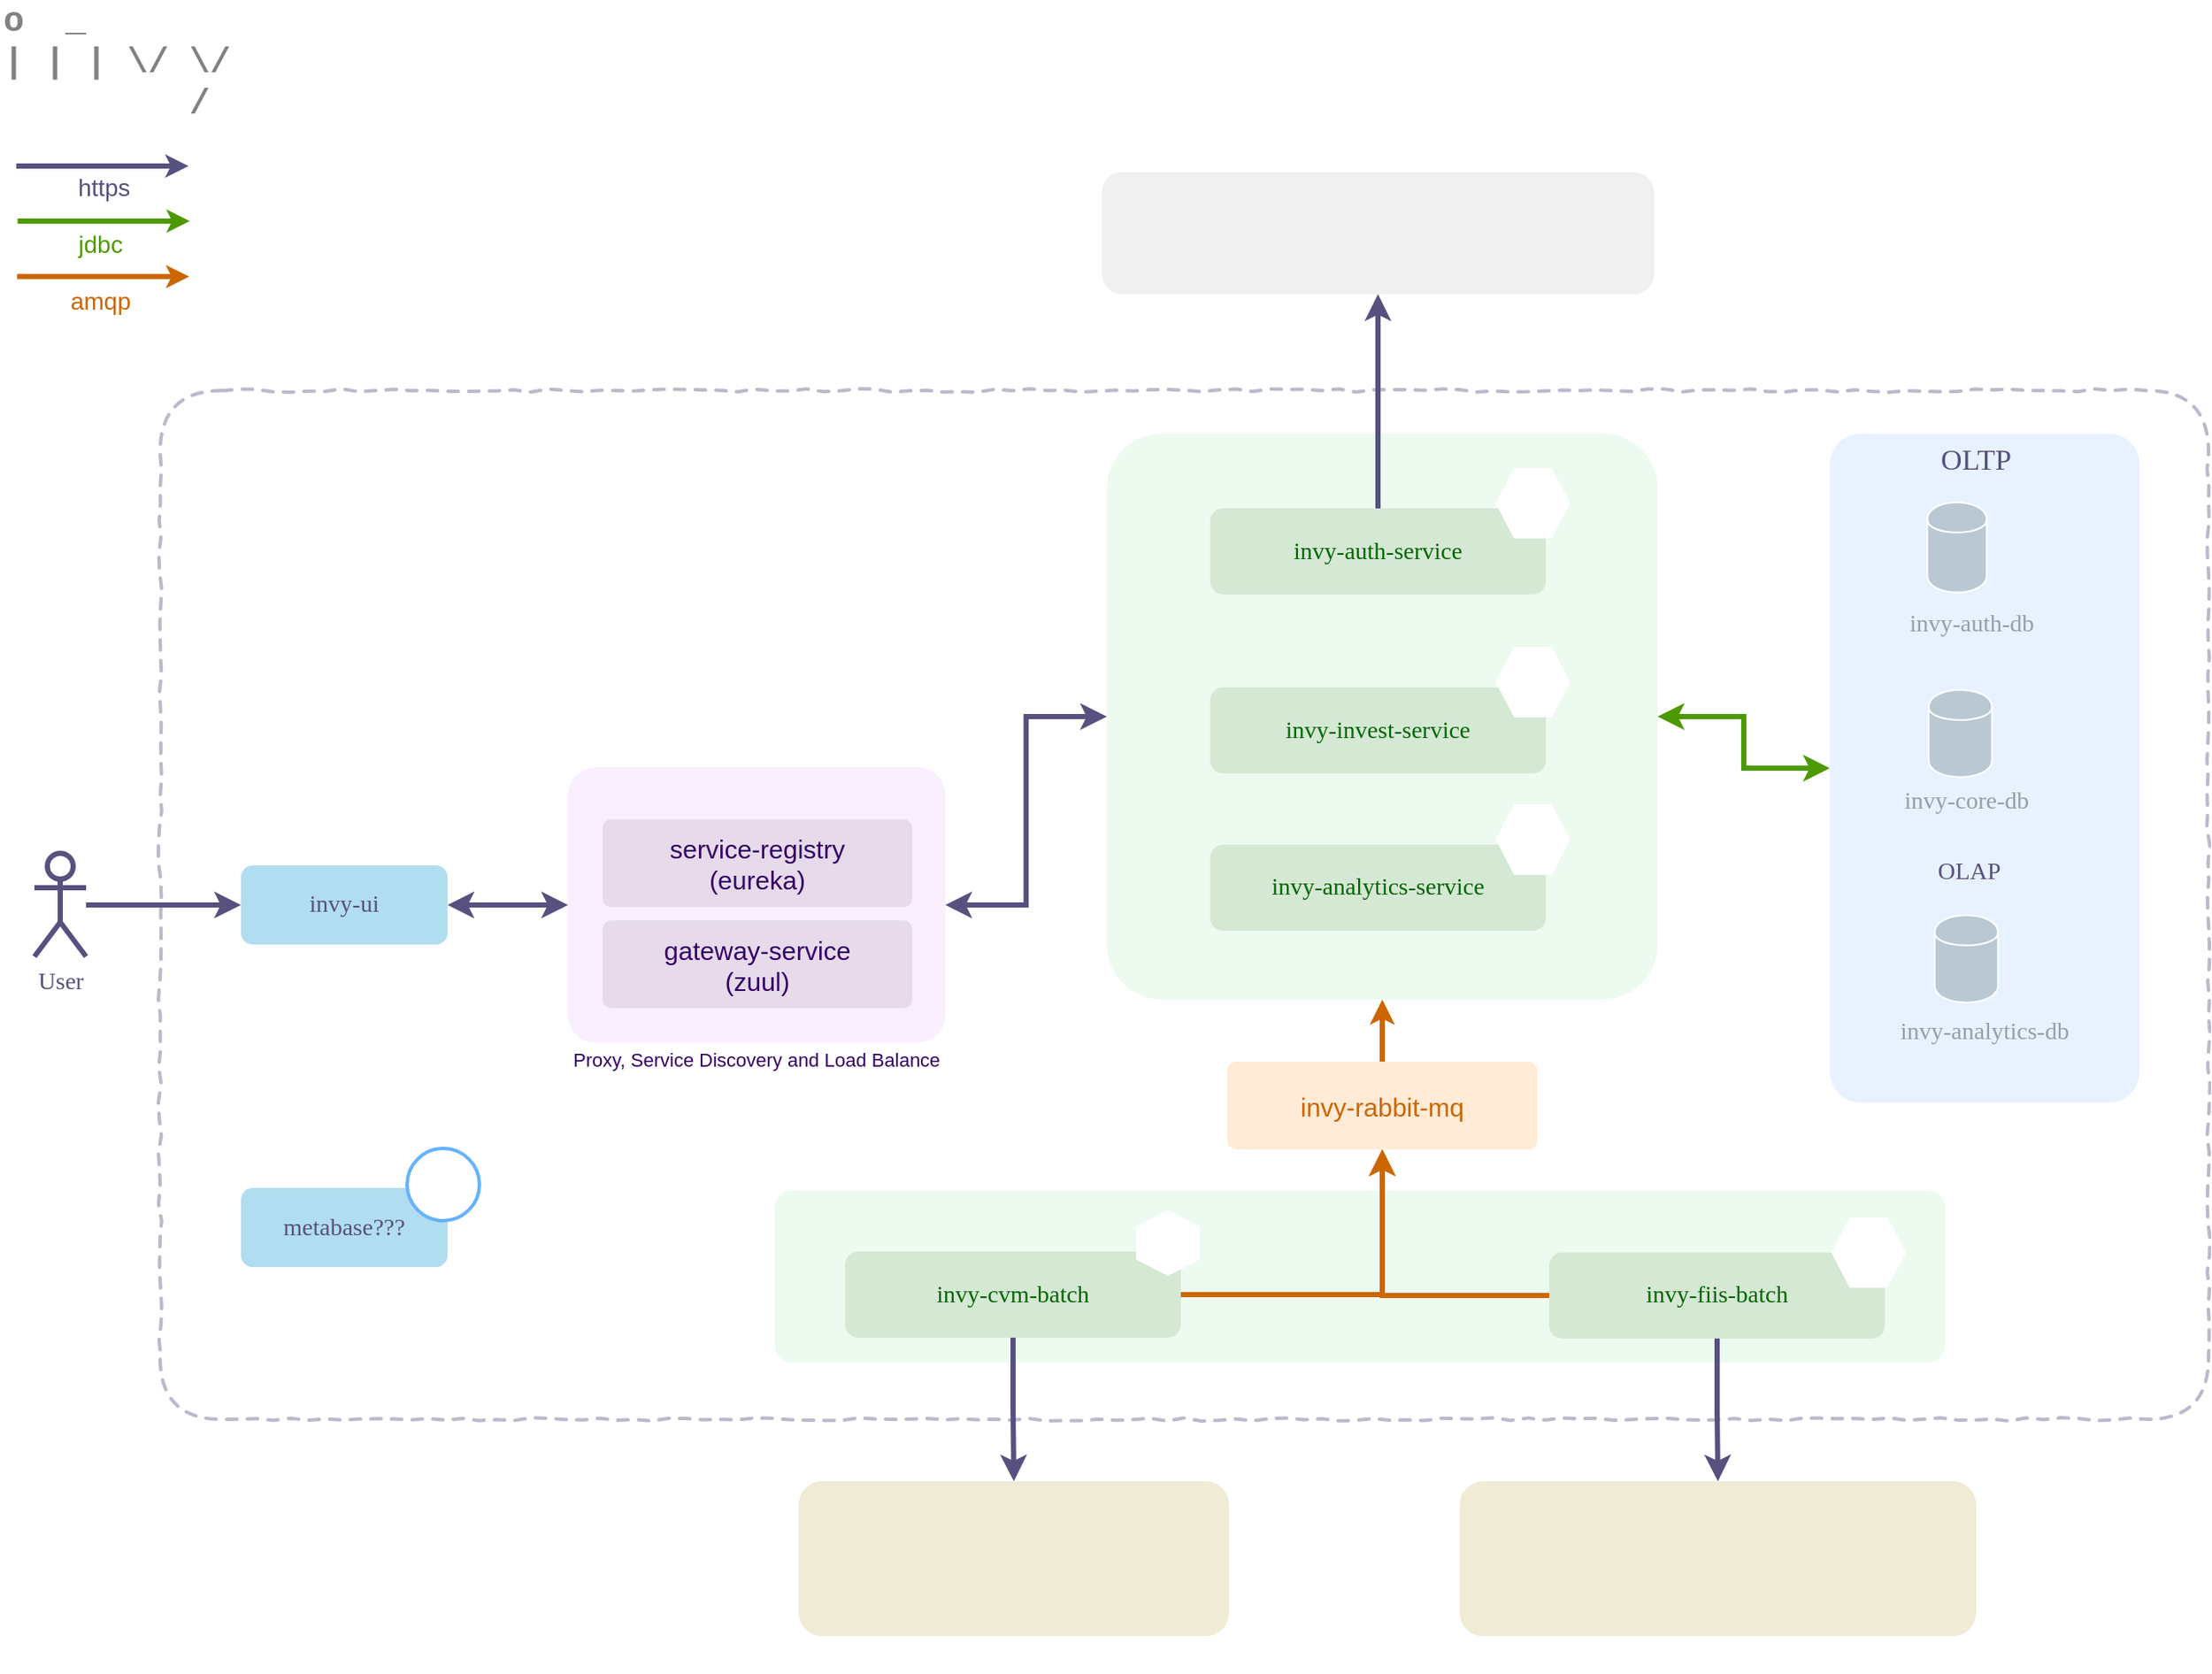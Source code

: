 <mxfile version="12.4.7" type="github">
  <diagram id="U5muAcYlw0ag1JCLRIDb" name="Page-1">
    <mxGraphModel dx="1231" dy="1101" grid="1" gridSize="10" guides="1" tooltips="1" connect="1" arrows="1" fold="1" page="1" pageScale="1" pageWidth="850" pageHeight="1100" math="0" shadow="0">
      <root>
        <mxCell id="0"/>
        <mxCell id="1" parent="0"/>
        <mxCell id="V0Xs-0CVrBQiGBR1F-wS-24" value="" style="rounded=1;whiteSpace=wrap;html=1;dashed=1;fillColor=none;fontSize=14;fontColor=#4D9900;opacity=40;strokeColor=#56517E;strokeWidth=2;arcSize=6;glass=0;comic=1;shadow=0;movable=0;resizable=0;rotatable=0;recursiveResize=0;editable=0;resizeHeight=0;resizeWidth=0;" parent="1" vertex="1">
          <mxGeometry x="103" y="236" width="1190" height="598" as="geometry"/>
        </mxCell>
        <mxCell id="fFbL5YQMe2po9hjQBBQq-3" value="" style="rounded=1;whiteSpace=wrap;html=1;fontSize=17;arcSize=10;fillColor=#EDFAEF;strokeColor=none;" parent="1" vertex="1">
          <mxGeometry x="460" y="701" width="680" height="100" as="geometry"/>
        </mxCell>
        <mxCell id="XNiuDohxMIJDn-E_BAAG-5" value="" style="rounded=1;whiteSpace=wrap;html=1;fontSize=17;arcSize=10;fillColor=#E3EEFF;strokeColor=none;opacity=80;" parent="1" vertex="1">
          <mxGeometry x="1073" y="261" width="180" height="389" as="geometry"/>
        </mxCell>
        <mxCell id="V0Xs-0CVrBQiGBR1F-wS-12" style="edgeStyle=orthogonalEdgeStyle;rounded=0;orthogonalLoop=1;jettySize=auto;html=1;endArrow=classic;endFill=1;strokeColor=#4D9900;strokeWidth=3;fontSize=14;fontColor=#56517E;startArrow=classic;startFill=1;" parent="1" source="XNiuDohxMIJDn-E_BAAG-1" target="XNiuDohxMIJDn-E_BAAG-5" edge="1">
          <mxGeometry relative="1" as="geometry"/>
        </mxCell>
        <mxCell id="XNiuDohxMIJDn-E_BAAG-1" value="" style="rounded=1;whiteSpace=wrap;html=1;fontSize=17;arcSize=10;fillColor=#EDFAEF;strokeColor=none;" parent="1" vertex="1">
          <mxGeometry x="653" y="261" width="320" height="329" as="geometry"/>
        </mxCell>
        <mxCell id="4SFKCHGJIZ1W-jkTVPGr-1" value="&lt;div style=&quot;font-size: 20px&quot;&gt;o&amp;nbsp; _&lt;/div&gt;&lt;div style=&quot;font-size: 20px&quot;&gt;| | | \/ \/&lt;/div&gt;&lt;div style=&quot;font-size: 20px&quot;&gt;&amp;nbsp; &amp;nbsp; &amp;nbsp; &amp;nbsp; &amp;nbsp;/&lt;/div&gt;" style="text;html=1;strokeColor=none;fillColor=none;align=left;verticalAlign=middle;whiteSpace=wrap;rounded=0;fontSize=20;fontFamily=Courier New;fontColor=#4D4D4D;fontStyle=1;textOpacity=70;" parent="1" vertex="1">
          <mxGeometry x="10" y="10" width="160" height="70" as="geometry"/>
        </mxCell>
        <mxCell id="4SFKCHGJIZ1W-jkTVPGr-7" style="edgeStyle=orthogonalEdgeStyle;rounded=0;orthogonalLoop=1;jettySize=auto;html=1;entryX=0;entryY=0.5;entryDx=0;entryDy=0;fontFamily=Tahoma;fontSize=14;fillColor=#d0cee2;strokeColor=#56517e;strokeWidth=3;fontColor=#56517E;" parent="1" source="4SFKCHGJIZ1W-jkTVPGr-4" target="4SFKCHGJIZ1W-jkTVPGr-3" edge="1">
          <mxGeometry relative="1" as="geometry"/>
        </mxCell>
        <mxCell id="4SFKCHGJIZ1W-jkTVPGr-4" value="User" style="shape=umlActor;verticalLabelPosition=bottom;labelBackgroundColor=#ffffff;verticalAlign=top;html=1;outlineConnect=0;fontFamily=Tahoma;fontSize=14;strokeWidth=3;strokeColor=#56517E;fontColor=#56517E;" parent="1" vertex="1">
          <mxGeometry x="30" y="505" width="30" height="60" as="geometry"/>
        </mxCell>
        <mxCell id="7_RaW1AWdkRF37Sx4alJ-11" value="OLTP" style="text;html=1;strokeColor=none;fillColor=none;align=center;verticalAlign=middle;whiteSpace=wrap;rounded=0;fontFamily=Tahoma;fontSize=17;fontColor=#56517E;" parent="1" vertex="1">
          <mxGeometry x="1138" y="266.5" width="40" height="20" as="geometry"/>
        </mxCell>
        <mxCell id="7_RaW1AWdkRF37Sx4alJ-12" value="" style="group" parent="1" vertex="1" connectable="0">
          <mxGeometry x="1123" y="410" width="70" height="71" as="geometry"/>
        </mxCell>
        <mxCell id="7_RaW1AWdkRF37Sx4alJ-13" value="" style="shape=cylinder;whiteSpace=wrap;html=1;boundedLbl=1;backgroundOutline=1;fontFamily=Tahoma;fontSize=14;fillColor=#bac8d3;strokeColor=#FFFFFF;" parent="7_RaW1AWdkRF37Sx4alJ-12" vertex="1">
          <mxGeometry x="7.368" width="36.842" height="50.714" as="geometry"/>
        </mxCell>
        <mxCell id="7_RaW1AWdkRF37Sx4alJ-14" value="" style="shape=image;html=1;verticalAlign=top;verticalLabelPosition=bottom;labelBackgroundColor=#ffffff;imageAspect=0;aspect=fixed;image=https://cdn4.iconfinder.com/data/icons/logos-brands-5/24/postgresql-128.png;strokeColor=#56517E;strokeWidth=3;fontFamily=Tahoma;fontSize=14;fontColor=#56517E;" parent="7_RaW1AWdkRF37Sx4alJ-12" vertex="1">
          <mxGeometry x="25.789" y="25.357" width="28.252" height="28.252" as="geometry"/>
        </mxCell>
        <mxCell id="XNiuDohxMIJDn-E_BAAG-3" value="&lt;span style=&quot;font-family: &amp;#34;tahoma&amp;#34; ; font-size: 14px&quot;&gt;invy-core-db&lt;/span&gt;" style="text;html=1;strokeColor=none;fillColor=none;align=center;verticalAlign=middle;whiteSpace=wrap;rounded=0;fontSize=14;fontColor=#949FA8;" parent="7_RaW1AWdkRF37Sx4alJ-12" vertex="1">
          <mxGeometry x="-11.053" y="56.51" width="81.053" height="14.49" as="geometry"/>
        </mxCell>
        <mxCell id="7_RaW1AWdkRF37Sx4alJ-16" value="OLAP" style="text;html=1;strokeColor=none;fillColor=none;align=center;verticalAlign=middle;whiteSpace=wrap;rounded=0;fontFamily=Tahoma;fontSize=14;fontColor=#56517E;" parent="1" vertex="1">
          <mxGeometry x="1134" y="506" width="40" height="20" as="geometry"/>
        </mxCell>
        <mxCell id="7_RaW1AWdkRF37Sx4alJ-34" value="" style="group" parent="1" vertex="1" connectable="0">
          <mxGeometry x="713" y="378.5" width="215" height="80" as="geometry"/>
        </mxCell>
        <mxCell id="4SFKCHGJIZ1W-jkTVPGr-8" value="invy-invest-service" style="rounded=1;whiteSpace=wrap;html=1;fontFamily=Tahoma;fontSize=14;fillColor=#d5e8d4;strokeColor=none;fontColor=#006600;" parent="7_RaW1AWdkRF37Sx4alJ-34" vertex="1">
          <mxGeometry y="30" width="195" height="50" as="geometry"/>
        </mxCell>
        <mxCell id="7_RaW1AWdkRF37Sx4alJ-27" value="" style="group" parent="7_RaW1AWdkRF37Sx4alJ-34" vertex="1" connectable="0">
          <mxGeometry x="160" width="55" height="55" as="geometry"/>
        </mxCell>
        <mxCell id="7_RaW1AWdkRF37Sx4alJ-28" value="" style="shape=hexagon;perimeter=hexagonPerimeter2;whiteSpace=wrap;html=1;strokeColor=#FFFFFF;strokeWidth=3;fontFamily=Tahoma;fontSize=14;fontColor=#56517E;" parent="7_RaW1AWdkRF37Sx4alJ-27" vertex="1">
          <mxGeometry x="7.5" y="8" width="40" height="38" as="geometry"/>
        </mxCell>
        <mxCell id="7_RaW1AWdkRF37Sx4alJ-29" value="" style="shape=image;imageAspect=0;aspect=fixed;verticalLabelPosition=bottom;verticalAlign=top;strokeColor=#FFFFFF;strokeWidth=3;fontFamily=Tahoma;fontSize=14;fontColor=#56517E;image=https://miro.medium.com/max/1200/1*J9d-VtiLfN9APIQgWTP9ow.png;" parent="7_RaW1AWdkRF37Sx4alJ-27" vertex="1">
          <mxGeometry width="55" height="55" as="geometry"/>
        </mxCell>
        <mxCell id="7_RaW1AWdkRF37Sx4alJ-35" value="" style="group" parent="1" vertex="1" connectable="0">
          <mxGeometry x="713" y="274.5" width="215" height="80" as="geometry"/>
        </mxCell>
        <mxCell id="4SFKCHGJIZ1W-jkTVPGr-9" value="invy-auth-service" style="rounded=1;whiteSpace=wrap;html=1;fontFamily=Tahoma;fontSize=14;fillColor=#d5e8d4;strokeColor=none;fontColor=#006600;" parent="7_RaW1AWdkRF37Sx4alJ-35" vertex="1">
          <mxGeometry y="30" width="195" height="50" as="geometry"/>
        </mxCell>
        <mxCell id="7_RaW1AWdkRF37Sx4alJ-26" value="" style="group" parent="7_RaW1AWdkRF37Sx4alJ-35" vertex="1" connectable="0">
          <mxGeometry x="160" width="55" height="55" as="geometry"/>
        </mxCell>
        <mxCell id="7_RaW1AWdkRF37Sx4alJ-25" value="" style="shape=hexagon;perimeter=hexagonPerimeter2;whiteSpace=wrap;html=1;strokeColor=#FFFFFF;strokeWidth=3;fontFamily=Tahoma;fontSize=14;fontColor=#56517E;" parent="7_RaW1AWdkRF37Sx4alJ-26" vertex="1">
          <mxGeometry x="7.5" y="8" width="40" height="38" as="geometry"/>
        </mxCell>
        <mxCell id="7_RaW1AWdkRF37Sx4alJ-23" value="" style="shape=image;imageAspect=0;aspect=fixed;verticalLabelPosition=bottom;verticalAlign=top;strokeColor=#FFFFFF;strokeWidth=3;fontFamily=Tahoma;fontSize=14;fontColor=#56517E;image=https://miro.medium.com/max/1200/1*J9d-VtiLfN9APIQgWTP9ow.png;" parent="7_RaW1AWdkRF37Sx4alJ-26" vertex="1">
          <mxGeometry width="55" height="55" as="geometry"/>
        </mxCell>
        <mxCell id="V0Xs-0CVrBQiGBR1F-wS-6" style="edgeStyle=orthogonalEdgeStyle;rounded=0;orthogonalLoop=1;jettySize=auto;html=1;fontSize=14;fontColor=#CCE5FF;strokeWidth=3;strokeColor=#56517E;" parent="1" source="4SFKCHGJIZ1W-jkTVPGr-9" target="V0Xs-0CVrBQiGBR1F-wS-5" edge="1">
          <mxGeometry relative="1" as="geometry"/>
        </mxCell>
        <mxCell id="V0Xs-0CVrBQiGBR1F-wS-7" value="" style="group" parent="1" vertex="1" connectable="0">
          <mxGeometry x="650" y="29" width="321" height="153" as="geometry"/>
        </mxCell>
        <mxCell id="V0Xs-0CVrBQiGBR1F-wS-5" value="" style="rounded=1;whiteSpace=wrap;html=1;fontSize=17;arcSize=17;fillColor=#F0F0F0;strokeColor=none;" parent="V0Xs-0CVrBQiGBR1F-wS-7" vertex="1">
          <mxGeometry y="80" width="321" height="71" as="geometry"/>
        </mxCell>
        <mxCell id="V0Xs-0CVrBQiGBR1F-wS-1" value="" style="shape=image;imageAspect=0;aspect=fixed;verticalLabelPosition=bottom;verticalAlign=top;fontSize=14;image=http://www.fortux.com/img/oauth2_logo.svg;" parent="V0Xs-0CVrBQiGBR1F-wS-7" vertex="1">
          <mxGeometry x="266" y="42.5" width="55" height="55" as="geometry"/>
        </mxCell>
        <mxCell id="V0Xs-0CVrBQiGBR1F-wS-3" value="" style="shape=image;imageAspect=0;aspect=fixed;verticalLabelPosition=bottom;verticalAlign=top;fontSize=14;image=https://chinaccelerator.com/wp-content/uploads/2017/01/google-logo-2015-g-icon.png;" parent="V0Xs-0CVrBQiGBR1F-wS-7" vertex="1">
          <mxGeometry x="60" y="73" width="118" height="89" as="geometry"/>
        </mxCell>
        <mxCell id="V0Xs-0CVrBQiGBR1F-wS-4" value="" style="shape=image;imageAspect=0;aspect=fixed;verticalLabelPosition=bottom;verticalAlign=top;fontSize=14;image=https://www.freepnglogos.com/uploads/official-linkedin-logo----17.png;opacity=50;" parent="V0Xs-0CVrBQiGBR1F-wS-7" vertex="1">
          <mxGeometry x="197" y="91" width="47" height="47" as="geometry"/>
        </mxCell>
        <mxCell id="V0Xs-0CVrBQiGBR1F-wS-9" value="" style="edgeStyle=orthogonalEdgeStyle;fontSize=12;html=1;endArrow=classic;endFill=1;rounded=0;strokeWidth=3;endSize=4;startSize=4;dashed=0;strokeColor=#56517E;" parent="1" edge="1">
          <mxGeometry width="100" relative="1" as="geometry">
            <mxPoint x="19.5" y="105.5" as="sourcePoint"/>
            <mxPoint x="119.5" y="105.5" as="targetPoint"/>
            <Array as="points">
              <mxPoint x="99.5" y="105.5"/>
              <mxPoint x="99.5" y="105.5"/>
            </Array>
          </mxGeometry>
        </mxCell>
        <mxCell id="V0Xs-0CVrBQiGBR1F-wS-10" value="https" style="text;html=1;resizable=0;points=[];align=center;verticalAlign=middle;labelBackgroundColor=#ffffff;fontSize=14;fontColor=#56517E;" parent="V0Xs-0CVrBQiGBR1F-wS-9" vertex="1" connectable="0">
          <mxGeometry x="0.6" y="9" relative="1" as="geometry">
            <mxPoint x="-29.5" y="21.5" as="offset"/>
          </mxGeometry>
        </mxCell>
        <mxCell id="V0Xs-0CVrBQiGBR1F-wS-13" value="" style="edgeStyle=orthogonalEdgeStyle;fontSize=12;html=1;endArrow=classic;endFill=1;rounded=0;strokeWidth=3;endSize=4;startSize=4;dashed=0;strokeColor=#4D9900;" parent="1" edge="1">
          <mxGeometry width="100" relative="1" as="geometry">
            <mxPoint x="20.214" y="137.5" as="sourcePoint"/>
            <mxPoint x="120.214" y="137.5" as="targetPoint"/>
            <Array as="points">
              <mxPoint x="100" y="138"/>
              <mxPoint x="100" y="138"/>
            </Array>
          </mxGeometry>
        </mxCell>
        <mxCell id="V0Xs-0CVrBQiGBR1F-wS-14" value="jdbc" style="text;html=1;resizable=0;points=[];align=center;verticalAlign=middle;labelBackgroundColor=#ffffff;fontSize=14;fontColor=#4D9900;" parent="V0Xs-0CVrBQiGBR1F-wS-13" vertex="1" connectable="0">
          <mxGeometry x="0.6" y="9" relative="1" as="geometry">
            <mxPoint x="-32.5" y="22.5" as="offset"/>
          </mxGeometry>
        </mxCell>
        <mxCell id="V0Xs-0CVrBQiGBR1F-wS-21" value="" style="group" parent="1" vertex="1" connectable="0">
          <mxGeometry x="501" y="709.5" width="210" height="102" as="geometry"/>
        </mxCell>
        <mxCell id="7_RaW1AWdkRF37Sx4alJ-31" value="invy-cvm-batch" style="rounded=1;whiteSpace=wrap;html=1;fontFamily=Tahoma;fontSize=14;fillColor=#d5e8d4;strokeColor=none;fontColor=#006600;" parent="V0Xs-0CVrBQiGBR1F-wS-21" vertex="1">
          <mxGeometry y="27" width="195" height="50" as="geometry"/>
        </mxCell>
        <mxCell id="7_RaW1AWdkRF37Sx4alJ-33" value="" style="group" parent="V0Xs-0CVrBQiGBR1F-wS-21" vertex="1" connectable="0">
          <mxGeometry x="166" width="43" height="43" as="geometry"/>
        </mxCell>
        <mxCell id="7_RaW1AWdkRF37Sx4alJ-32" value="" style="shape=hexagon;perimeter=hexagonPerimeter2;whiteSpace=wrap;html=1;strokeColor=#FFFFFF;strokeWidth=3;fontFamily=Tahoma;fontSize=14;fontColor=#56517E;rotation=90;" parent="7_RaW1AWdkRF37Sx4alJ-33" vertex="1">
          <mxGeometry x="4" y="5" width="35" height="34" as="geometry"/>
        </mxCell>
        <mxCell id="7_RaW1AWdkRF37Sx4alJ-30" value="" style="shape=image;imageAspect=0;aspect=fixed;verticalLabelPosition=bottom;verticalAlign=top;strokeColor=#FFFFFF;strokeWidth=3;fontFamily=Tahoma;fontSize=14;fontColor=#56517E;image=https://img.stackshare.io/service/9201/dbefbe0f6d93161f545994d3aff87775.png;" parent="7_RaW1AWdkRF37Sx4alJ-33" vertex="1">
          <mxGeometry width="43" height="43" as="geometry"/>
        </mxCell>
        <mxCell id="V0Xs-0CVrBQiGBR1F-wS-22" value="" style="group" parent="1" vertex="1" connectable="0">
          <mxGeometry x="494" y="870" width="240" height="111" as="geometry"/>
        </mxCell>
        <mxCell id="V0Xs-0CVrBQiGBR1F-wS-18" value="" style="rounded=1;whiteSpace=wrap;html=1;fillColor=#EBE6CA;fontSize=14;strokeColor=none;fontColor=#ffffff;opacity=80;" parent="V0Xs-0CVrBQiGBR1F-wS-22" vertex="1">
          <mxGeometry x="-20" width="250" height="90" as="geometry"/>
        </mxCell>
        <mxCell id="V0Xs-0CVrBQiGBR1F-wS-17" value="" style="shape=image;imageAspect=0;aspect=fixed;verticalLabelPosition=bottom;verticalAlign=top;fillColor=#F0F0F0;fontSize=14;fontColor=#4D9900;image=http://www.cvm.gov.br/export/sites/cvm/galeria/imagem/logo_cvm.png;" parent="V0Xs-0CVrBQiGBR1F-wS-22" vertex="1">
          <mxGeometry x="31.96" y="14.25" width="116.08" height="61.5" as="geometry"/>
        </mxCell>
        <mxCell id="V0Xs-0CVrBQiGBR1F-wS-23" style="edgeStyle=orthogonalEdgeStyle;rounded=0;orthogonalLoop=1;jettySize=auto;html=1;endArrow=classic;endFill=1;strokeColor=#56517E;strokeWidth=3;fontSize=14;fontColor=#4D9900;" parent="1" source="7_RaW1AWdkRF37Sx4alJ-31" target="V0Xs-0CVrBQiGBR1F-wS-18" edge="1">
          <mxGeometry relative="1" as="geometry"/>
        </mxCell>
        <mxCell id="fFbL5YQMe2po9hjQBBQq-5" style="edgeStyle=orthogonalEdgeStyle;rounded=0;orthogonalLoop=1;jettySize=auto;html=1;fontSize=15;fontColor=#CC6600;strokeWidth=3;strokeColor=#CC6600;startArrow=none;startFill=0;entryX=0.5;entryY=1;entryDx=0;entryDy=0;" parent="1" source="7_RaW1AWdkRF37Sx4alJ-31" target="fFbL5YQMe2po9hjQBBQq-4" edge="1">
          <mxGeometry relative="1" as="geometry"/>
        </mxCell>
        <mxCell id="fFbL5YQMe2po9hjQBBQq-7" value="" style="edgeStyle=orthogonalEdgeStyle;fontSize=12;html=1;endArrow=classic;endFill=1;rounded=0;strokeWidth=3;endSize=4;startSize=4;dashed=0;strokeColor=#CC6600;" parent="1" edge="1">
          <mxGeometry width="100" relative="1" as="geometry">
            <mxPoint x="19.929" y="169.786" as="sourcePoint"/>
            <mxPoint x="119.929" y="169.786" as="targetPoint"/>
            <Array as="points">
              <mxPoint x="99.5" y="170.5"/>
              <mxPoint x="99.5" y="170.5"/>
            </Array>
          </mxGeometry>
        </mxCell>
        <mxCell id="fFbL5YQMe2po9hjQBBQq-8" value="amqp" style="text;html=1;resizable=0;points=[];align=center;verticalAlign=middle;labelBackgroundColor=#ffffff;fontSize=14;fontColor=#CC6600;" parent="fFbL5YQMe2po9hjQBBQq-7" vertex="1" connectable="0">
          <mxGeometry x="0.6" y="9" relative="1" as="geometry">
            <mxPoint x="-32.5" y="22.5" as="offset"/>
          </mxGeometry>
        </mxCell>
        <mxCell id="fFbL5YQMe2po9hjQBBQq-10" value="" style="group" parent="1" vertex="1" connectable="0">
          <mxGeometry x="723" y="611" width="186" height="66" as="geometry"/>
        </mxCell>
        <mxCell id="fFbL5YQMe2po9hjQBBQq-4" value="invy-rabbit-mq" style="rounded=1;whiteSpace=wrap;html=1;fontSize=15;arcSize=10;fillColor=#ffe6cc;strokeColor=none;opacity=80;fontColor=#CC6600;" parent="fFbL5YQMe2po9hjQBBQq-10" vertex="1">
          <mxGeometry y="15" width="180" height="51" as="geometry"/>
        </mxCell>
        <mxCell id="fFbL5YQMe2po9hjQBBQq-2" value="" style="shape=image;imageAspect=0;aspect=fixed;verticalLabelPosition=bottom;verticalAlign=top;rounded=1;shadow=0;glass=0;comic=1;image=https://cdn.worldvectorlogo.com/logos/rabbitmq.svg;" parent="fFbL5YQMe2po9hjQBBQq-10" vertex="1">
          <mxGeometry x="155" width="28" height="30" as="geometry"/>
        </mxCell>
        <mxCell id="fFbL5YQMe2po9hjQBBQq-11" style="edgeStyle=orthogonalEdgeStyle;rounded=0;jumpSize=5;orthogonalLoop=1;jettySize=auto;html=1;startArrow=none;startFill=0;endSize=5;strokeColor=#CC6600;strokeWidth=3;fontSize=13;fontColor=#CC6600;" parent="1" source="fFbL5YQMe2po9hjQBBQq-4" target="XNiuDohxMIJDn-E_BAAG-1" edge="1">
          <mxGeometry relative="1" as="geometry"/>
        </mxCell>
        <mxCell id="_6xYMksCDbQlXMiqtta--1" value="" style="group" parent="1" vertex="1" connectable="0">
          <mxGeometry x="713" y="470" width="215" height="80" as="geometry"/>
        </mxCell>
        <mxCell id="_6xYMksCDbQlXMiqtta--2" value="invy-analytics-service" style="rounded=1;whiteSpace=wrap;html=1;fontFamily=Tahoma;fontSize=14;fillColor=#d5e8d4;strokeColor=none;fontColor=#006600;" parent="_6xYMksCDbQlXMiqtta--1" vertex="1">
          <mxGeometry y="30" width="195" height="50" as="geometry"/>
        </mxCell>
        <mxCell id="_6xYMksCDbQlXMiqtta--3" value="" style="group" parent="_6xYMksCDbQlXMiqtta--1" vertex="1" connectable="0">
          <mxGeometry x="160" width="55" height="55" as="geometry"/>
        </mxCell>
        <mxCell id="_6xYMksCDbQlXMiqtta--4" value="" style="shape=hexagon;perimeter=hexagonPerimeter2;whiteSpace=wrap;html=1;strokeColor=#FFFFFF;strokeWidth=3;fontFamily=Tahoma;fontSize=14;fontColor=#56517E;" parent="_6xYMksCDbQlXMiqtta--3" vertex="1">
          <mxGeometry x="7.5" y="8" width="40" height="38" as="geometry"/>
        </mxCell>
        <mxCell id="_6xYMksCDbQlXMiqtta--5" value="" style="shape=image;imageAspect=0;aspect=fixed;verticalLabelPosition=bottom;verticalAlign=top;strokeColor=#FFFFFF;strokeWidth=3;fontFamily=Tahoma;fontSize=14;fontColor=#56517E;image=https://miro.medium.com/max/1200/1*J9d-VtiLfN9APIQgWTP9ow.png;" parent="_6xYMksCDbQlXMiqtta--3" vertex="1">
          <mxGeometry width="55" height="55" as="geometry"/>
        </mxCell>
        <mxCell id="_6xYMksCDbQlXMiqtta--6" value="" style="group" parent="1" vertex="1" connectable="0">
          <mxGeometry x="1108" y="301" width="95" height="79" as="geometry"/>
        </mxCell>
        <mxCell id="4SFKCHGJIZ1W-jkTVPGr-15" value="" style="shape=cylinder;whiteSpace=wrap;html=1;boundedLbl=1;backgroundOutline=1;fontFamily=Tahoma;fontSize=14;fillColor=#bac8d3;strokeColor=#FFFFFF;" parent="_6xYMksCDbQlXMiqtta--6" vertex="1">
          <mxGeometry x="21.591" width="34.545" height="52.371" as="geometry"/>
        </mxCell>
        <mxCell id="7_RaW1AWdkRF37Sx4alJ-6" value="" style="shape=image;html=1;verticalAlign=top;verticalLabelPosition=bottom;labelBackgroundColor=#ffffff;imageAspect=0;aspect=fixed;image=https://cdn4.iconfinder.com/data/icons/logos-brands-5/24/postgresql-128.png;strokeColor=#56517E;strokeWidth=3;fontFamily=Tahoma;fontSize=14;fontColor=#56517E;" parent="_6xYMksCDbQlXMiqtta--6" vertex="1">
          <mxGeometry x="47.682" y="25.067" width="29.364" height="29.364" as="geometry"/>
        </mxCell>
        <mxCell id="XNiuDohxMIJDn-E_BAAG-2" value="&lt;span style=&quot;font-family: &amp;quot;tahoma&amp;quot; ; font-size: 14px&quot;&gt;invy-auth-db&lt;/span&gt;" style="text;html=1;strokeColor=none;fillColor=none;align=center;verticalAlign=middle;whiteSpace=wrap;rounded=0;fontSize=14;fontColor=#949FA8;" parent="_6xYMksCDbQlXMiqtta--6" vertex="1">
          <mxGeometry y="61.247" width="95" height="17.753" as="geometry"/>
        </mxCell>
        <mxCell id="XJ3DvhJzgClIl9dYRfv9-5" value="" style="group" parent="1" vertex="1" connectable="0">
          <mxGeometry x="1103" y="541" width="120" height="74" as="geometry"/>
        </mxCell>
        <mxCell id="XJ3DvhJzgClIl9dYRfv9-4" value="" style="group" parent="XJ3DvhJzgClIl9dYRfv9-5" vertex="1" connectable="0">
          <mxGeometry width="120" height="74" as="geometry"/>
        </mxCell>
        <mxCell id="XJ3DvhJzgClIl9dYRfv9-1" value="" style="shape=cylinder;whiteSpace=wrap;html=1;boundedLbl=1;backgroundOutline=1;fontFamily=Tahoma;fontSize=14;fillColor=#bac8d3;strokeColor=#FFFFFF;" parent="XJ3DvhJzgClIl9dYRfv9-4" vertex="1">
          <mxGeometry x="30.868" width="36.842" height="50.714" as="geometry"/>
        </mxCell>
        <mxCell id="XJ3DvhJzgClIl9dYRfv9-3" value="&lt;span style=&quot;font-family: &amp;#34;tahoma&amp;#34; ; font-size: 14px&quot;&gt;invy-analytics-db&lt;/span&gt;" style="text;html=1;strokeColor=none;fillColor=none;align=center;verticalAlign=middle;whiteSpace=wrap;rounded=0;fontSize=14;fontColor=#949FA8;" parent="XJ3DvhJzgClIl9dYRfv9-4" vertex="1">
          <mxGeometry y="60" width="120" height="14" as="geometry"/>
        </mxCell>
        <mxCell id="XJ3DvhJzgClIl9dYRfv9-2" value="" style="shape=image;imageAspect=0;aspect=fixed;verticalLabelPosition=bottom;verticalAlign=top;image=https://www.timescale.com/images/icon.png;" parent="XJ3DvhJzgClIl9dYRfv9-5" vertex="1">
          <mxGeometry x="60" y="20" width="34" height="34" as="geometry"/>
        </mxCell>
        <mxCell id="JUTRlk6t8taZxdUZubmE-16" style="edgeStyle=orthogonalEdgeStyle;rounded=0;orthogonalLoop=1;jettySize=auto;html=1;endArrow=classic;endFill=1;strokeColor=#56517E;strokeWidth=3;fontSize=14;fontColor=#56517E;startArrow=classic;startFill=1;entryX=0;entryY=0.5;entryDx=0;entryDy=0;" parent="1" source="JUTRlk6t8taZxdUZubmE-21" target="XNiuDohxMIJDn-E_BAAG-1" edge="1">
          <mxGeometry relative="1" as="geometry">
            <mxPoint x="400" y="390" as="sourcePoint"/>
            <mxPoint x="400" y="343" as="targetPoint"/>
          </mxGeometry>
        </mxCell>
        <mxCell id="JUTRlk6t8taZxdUZubmE-19" value="" style="group" parent="1" vertex="1" connectable="0">
          <mxGeometry x="150" y="670" width="145" height="75.5" as="geometry"/>
        </mxCell>
        <mxCell id="_6xYMksCDbQlXMiqtta--7" value="metabase???" style="rounded=1;whiteSpace=wrap;html=1;fontFamily=Tahoma;fontSize=14;fillColor=#b1ddf0;strokeColor=none;fontColor=#56517E;" parent="JUTRlk6t8taZxdUZubmE-19" vertex="1">
          <mxGeometry y="29.5" width="120" height="46" as="geometry"/>
        </mxCell>
        <mxCell id="JUTRlk6t8taZxdUZubmE-18" value="" style="group" parent="JUTRlk6t8taZxdUZubmE-19" vertex="1" connectable="0">
          <mxGeometry x="90" width="55" height="55" as="geometry"/>
        </mxCell>
        <mxCell id="_6xYMksCDbQlXMiqtta--9" value="" style="ellipse;whiteSpace=wrap;html=1;aspect=fixed;strokeColor=#66B2FF;fillColor=#FFFFFF;spacing=2;gradientColor=none;strokeWidth=2;" parent="JUTRlk6t8taZxdUZubmE-18" vertex="1">
          <mxGeometry x="6.5" y="6.5" width="42" height="42" as="geometry"/>
        </mxCell>
        <mxCell id="_6xYMksCDbQlXMiqtta--8" value="" style="shape=image;imageAspect=0;aspect=fixed;verticalLabelPosition=bottom;verticalAlign=top;image=https://s3.amazonaws.com/cdn.33voices.com/presentations/567956383662300010000005/images/hero-07bb88075fb1a32bb828e64324b4ee20-medium.png;" parent="JUTRlk6t8taZxdUZubmE-18" vertex="1">
          <mxGeometry width="55" height="55" as="geometry"/>
        </mxCell>
        <mxCell id="JUTRlk6t8taZxdUZubmE-22" value="" style="group" parent="1" vertex="1" connectable="0">
          <mxGeometry x="150" y="480" width="132" height="78" as="geometry"/>
        </mxCell>
        <mxCell id="4SFKCHGJIZ1W-jkTVPGr-3" value="invy-ui" style="rounded=1;whiteSpace=wrap;html=1;fontFamily=Tahoma;fontSize=14;fillColor=#b1ddf0;strokeColor=none;fontColor=#56517E;" parent="JUTRlk6t8taZxdUZubmE-22" vertex="1">
          <mxGeometry y="32" width="120" height="46" as="geometry"/>
        </mxCell>
        <mxCell id="7_RaW1AWdkRF37Sx4alJ-3" value="" style="shape=image;html=1;verticalAlign=top;verticalLabelPosition=bottom;labelBackgroundColor=#ffffff;imageAspect=0;aspect=fixed;image=https://cdn2.iconfinder.com/data/icons/designer-skills/128/react-128.png;fontFamily=Tahoma;fontSize=14;fontColor=#56517E;" parent="JUTRlk6t8taZxdUZubmE-22" vertex="1">
          <mxGeometry x="80" width="52" height="52" as="geometry"/>
        </mxCell>
        <mxCell id="JUTRlk6t8taZxdUZubmE-24" style="edgeStyle=orthogonalEdgeStyle;rounded=0;orthogonalLoop=1;jettySize=auto;html=1;endArrow=classic;endFill=1;strokeColor=#56517E;strokeWidth=3;fontSize=14;fontColor=#56517E;startArrow=classic;startFill=1;exitX=0;exitY=0.5;exitDx=0;exitDy=0;" parent="1" source="JUTRlk6t8taZxdUZubmE-21" target="4SFKCHGJIZ1W-jkTVPGr-3" edge="1">
          <mxGeometry relative="1" as="geometry">
            <mxPoint x="569.19" y="500" as="sourcePoint"/>
            <mxPoint x="643" y="436" as="targetPoint"/>
          </mxGeometry>
        </mxCell>
        <mxCell id="JUTRlk6t8taZxdUZubmE-25" value="" style="group" parent="1" vertex="1" connectable="0">
          <mxGeometry x="340" y="435" width="230.33" height="180" as="geometry"/>
        </mxCell>
        <mxCell id="JUTRlk6t8taZxdUZubmE-21" value="" style="rounded=1;whiteSpace=wrap;html=1;fontSize=15;arcSize=10;fillColor=#F8EBFF;strokeColor=none;opacity=80;fontColor=#330066;" parent="JUTRlk6t8taZxdUZubmE-25" vertex="1">
          <mxGeometry y="20" width="219.19" height="160" as="geometry"/>
        </mxCell>
        <mxCell id="JUTRlk6t8taZxdUZubmE-6" value="" style="group" parent="JUTRlk6t8taZxdUZubmE-25" vertex="1" connectable="0">
          <mxGeometry x="20" y="88.5" width="210.33" height="71.5" as="geometry"/>
        </mxCell>
        <mxCell id="JUTRlk6t8taZxdUZubmE-4" value="gateway-service &lt;br&gt;(zuul)" style="rounded=1;whiteSpace=wrap;html=1;fontSize=15;arcSize=10;fillColor=#e1d5e7;strokeColor=none;opacity=80;fontColor=#330066;" parent="JUTRlk6t8taZxdUZubmE-6" vertex="1">
          <mxGeometry y="20.5" width="180" height="51" as="geometry"/>
        </mxCell>
        <mxCell id="JUTRlk6t8taZxdUZubmE-8" value="" style="group" parent="JUTRlk6t8taZxdUZubmE-25" vertex="1" connectable="0">
          <mxGeometry x="20" y="29.75" width="210.33" height="71.5" as="geometry"/>
        </mxCell>
        <mxCell id="JUTRlk6t8taZxdUZubmE-9" value="service-registry &lt;br&gt;(eureka)" style="rounded=1;whiteSpace=wrap;html=1;fontSize=15;arcSize=10;fillColor=#e1d5e7;strokeColor=none;opacity=80;fontColor=#330066;" parent="JUTRlk6t8taZxdUZubmE-8" vertex="1">
          <mxGeometry y="20.5" width="180" height="51" as="geometry"/>
        </mxCell>
        <mxCell id="JUTRlk6t8taZxdUZubmE-17" value="" style="shape=image;imageAspect=0;aspect=fixed;verticalLabelPosition=bottom;verticalAlign=top;fontColor=#330066;image=https://netflix.github.io/images/Netflix-OSS-Logo.png;" parent="JUTRlk6t8taZxdUZubmE-25" vertex="1">
          <mxGeometry x="111.14" width="119.19" height="40" as="geometry"/>
        </mxCell>
        <mxCell id="JUTRlk6t8taZxdUZubmE-27" value="&lt;h1 style=&quot;font-size: 11px;&quot;&gt;&lt;span style=&quot;font-size: 11px; font-weight: normal;&quot;&gt;Proxy, Service Discovery and Load Balance&lt;/span&gt;&lt;br style=&quot;font-size: 11px;&quot;&gt;&lt;/h1&gt;" style="text;html=1;strokeColor=none;fillColor=none;spacing=0;spacingTop=0;whiteSpace=wrap;overflow=hidden;rounded=0;fontColor=#330066;fontSize=11;" parent="1" vertex="1">
          <mxGeometry x="343" y="607" width="220" height="26" as="geometry"/>
        </mxCell>
        <mxCell id="dvqVxzHfl_kuCJ2bE0qf-1" value="" style="group" vertex="1" connectable="0" parent="1">
          <mxGeometry x="910" y="710" width="213" height="102" as="geometry"/>
        </mxCell>
        <mxCell id="dvqVxzHfl_kuCJ2bE0qf-2" value="invy-fiis-batch" style="rounded=1;whiteSpace=wrap;html=1;fontFamily=Tahoma;fontSize=14;fillColor=#d5e8d4;strokeColor=none;fontColor=#006600;" vertex="1" parent="dvqVxzHfl_kuCJ2bE0qf-1">
          <mxGeometry y="27" width="195" height="50" as="geometry"/>
        </mxCell>
        <mxCell id="dvqVxzHfl_kuCJ2bE0qf-12" value="" style="group" vertex="1" connectable="0" parent="dvqVxzHfl_kuCJ2bE0qf-1">
          <mxGeometry x="158" width="55" height="55" as="geometry"/>
        </mxCell>
        <mxCell id="dvqVxzHfl_kuCJ2bE0qf-13" value="" style="shape=hexagon;perimeter=hexagonPerimeter2;whiteSpace=wrap;html=1;strokeColor=#FFFFFF;strokeWidth=3;fontFamily=Tahoma;fontSize=14;fontColor=#56517E;" vertex="1" parent="dvqVxzHfl_kuCJ2bE0qf-12">
          <mxGeometry x="7.5" y="8" width="40" height="38" as="geometry"/>
        </mxCell>
        <mxCell id="dvqVxzHfl_kuCJ2bE0qf-14" value="" style="shape=image;imageAspect=0;aspect=fixed;verticalLabelPosition=bottom;verticalAlign=top;strokeColor=#FFFFFF;strokeWidth=3;fontFamily=Tahoma;fontSize=14;fontColor=#56517E;image=https://miro.medium.com/max/1200/1*J9d-VtiLfN9APIQgWTP9ow.png;" vertex="1" parent="dvqVxzHfl_kuCJ2bE0qf-12">
          <mxGeometry width="55" height="55" as="geometry"/>
        </mxCell>
        <mxCell id="dvqVxzHfl_kuCJ2bE0qf-6" style="edgeStyle=orthogonalEdgeStyle;rounded=0;orthogonalLoop=1;jettySize=auto;html=1;fontSize=15;fontColor=#CC6600;strokeWidth=3;strokeColor=#CC6600;startArrow=none;startFill=0;exitX=0;exitY=0.5;exitDx=0;exitDy=0;entryX=0.5;entryY=1;entryDx=0;entryDy=0;" edge="1" parent="1" source="dvqVxzHfl_kuCJ2bE0qf-2" target="fFbL5YQMe2po9hjQBBQq-4">
          <mxGeometry relative="1" as="geometry">
            <mxPoint x="677" y="772" as="sourcePoint"/>
            <mxPoint x="810" y="680" as="targetPoint"/>
          </mxGeometry>
        </mxCell>
        <mxCell id="dvqVxzHfl_kuCJ2bE0qf-9" value="" style="group" vertex="1" connectable="0" parent="1">
          <mxGeometry x="858" y="870" width="300" height="90" as="geometry"/>
        </mxCell>
        <mxCell id="dvqVxzHfl_kuCJ2bE0qf-8" value="" style="rounded=1;whiteSpace=wrap;html=1;fillColor=#EBE6CA;fontSize=14;strokeColor=none;fontColor=#ffffff;opacity=80;" vertex="1" parent="dvqVxzHfl_kuCJ2bE0qf-9">
          <mxGeometry width="300" height="90" as="geometry"/>
        </mxCell>
        <mxCell id="dvqVxzHfl_kuCJ2bE0qf-7" value="" style="shape=image;imageAspect=0;aspect=fixed;verticalLabelPosition=bottom;verticalAlign=top;image=https://fiis.com.br/images/logo-white.png;" vertex="1" parent="dvqVxzHfl_kuCJ2bE0qf-9">
          <mxGeometry x="62" y="19.2" width="191.08" height="51.59" as="geometry"/>
        </mxCell>
        <mxCell id="dvqVxzHfl_kuCJ2bE0qf-10" style="edgeStyle=orthogonalEdgeStyle;rounded=0;orthogonalLoop=1;jettySize=auto;html=1;endArrow=classic;endFill=1;strokeColor=#56517E;strokeWidth=3;fontSize=14;fontColor=#4D9900;exitX=0.5;exitY=1;exitDx=0;exitDy=0;" edge="1" parent="1" source="dvqVxzHfl_kuCJ2bE0qf-2" target="dvqVxzHfl_kuCJ2bE0qf-8">
          <mxGeometry relative="1" as="geometry">
            <mxPoint x="579.235" y="796.5" as="sourcePoint"/>
            <mxPoint x="579.235" y="900.0" as="targetPoint"/>
          </mxGeometry>
        </mxCell>
      </root>
    </mxGraphModel>
  </diagram>
</mxfile>
